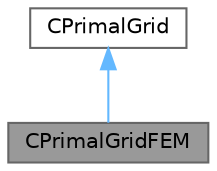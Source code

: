 digraph "CPrimalGridFEM"
{
 // LATEX_PDF_SIZE
  bgcolor="transparent";
  edge [fontname=Helvetica,fontsize=10,labelfontname=Helvetica,labelfontsize=10];
  node [fontname=Helvetica,fontsize=10,shape=box,height=0.2,width=0.4];
  Node1 [id="Node000001",label="CPrimalGridFEM",height=0.2,width=0.4,color="gray40", fillcolor="grey60", style="filled", fontcolor="black",tooltip="Class to define primal grid element for the FEM solver."];
  Node2 -> Node1 [id="edge1_Node000001_Node000002",dir="back",color="steelblue1",style="solid",tooltip=" "];
  Node2 [id="Node000002",label="CPrimalGrid",height=0.2,width=0.4,color="gray40", fillcolor="white", style="filled",URL="$classCPrimalGrid.html",tooltip="Class to define the numerical primal grid."];
}
